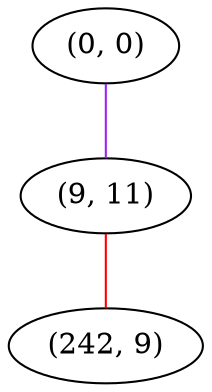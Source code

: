 graph "" {
"(0, 0)";
"(9, 11)";
"(242, 9)";
"(0, 0)" -- "(9, 11)"  [color=purple, key=0, weight=4];
"(9, 11)" -- "(242, 9)"  [color=red, key=0, weight=1];
}
